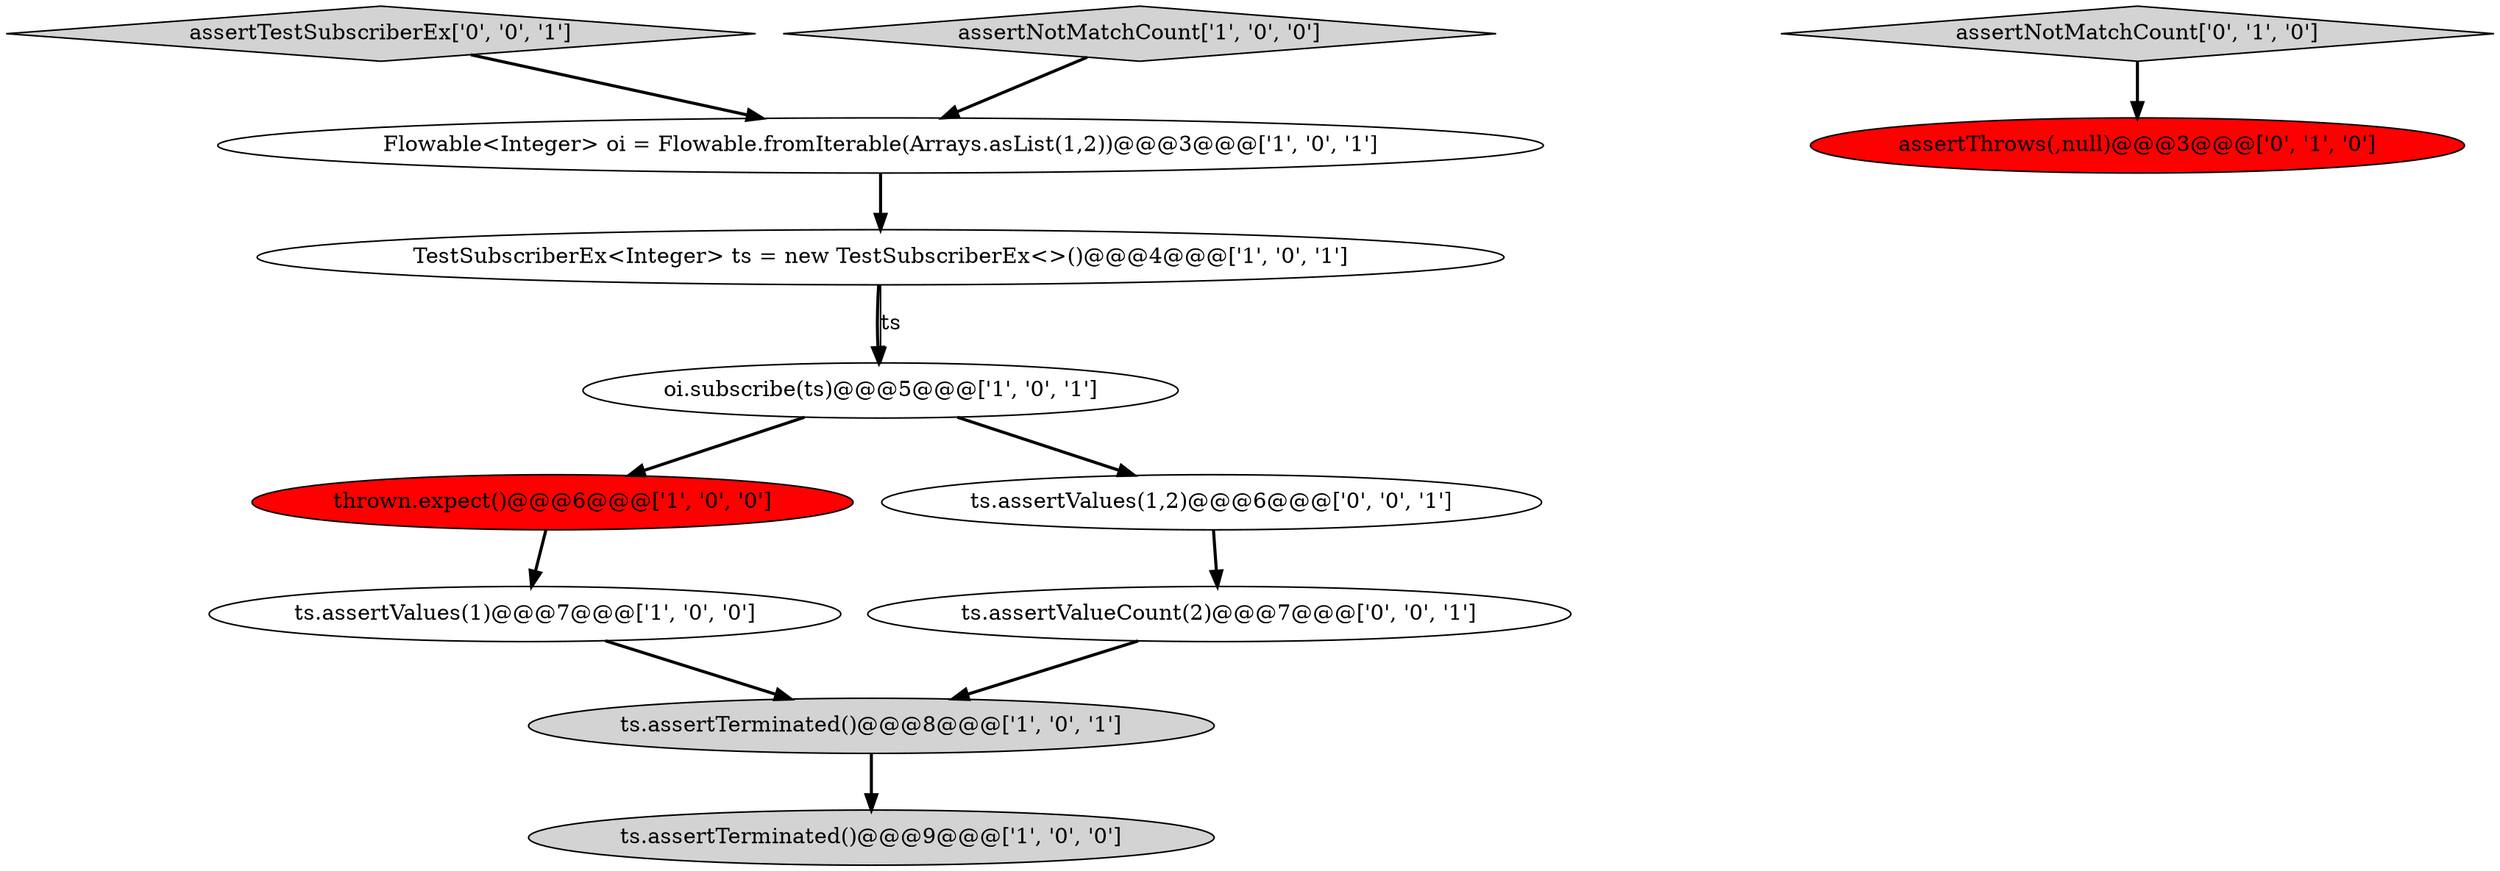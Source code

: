 digraph {
5 [style = filled, label = "ts.assertTerminated()@@@8@@@['1', '0', '1']", fillcolor = lightgray, shape = ellipse image = "AAA0AAABBB1BBB"];
0 [style = filled, label = "oi.subscribe(ts)@@@5@@@['1', '0', '1']", fillcolor = white, shape = ellipse image = "AAA0AAABBB1BBB"];
7 [style = filled, label = "Flowable<Integer> oi = Flowable.fromIterable(Arrays.asList(1,2))@@@3@@@['1', '0', '1']", fillcolor = white, shape = ellipse image = "AAA0AAABBB1BBB"];
11 [style = filled, label = "assertTestSubscriberEx['0', '0', '1']", fillcolor = lightgray, shape = diamond image = "AAA0AAABBB3BBB"];
9 [style = filled, label = "assertNotMatchCount['0', '1', '0']", fillcolor = lightgray, shape = diamond image = "AAA0AAABBB2BBB"];
1 [style = filled, label = "TestSubscriberEx<Integer> ts = new TestSubscriberEx<>()@@@4@@@['1', '0', '1']", fillcolor = white, shape = ellipse image = "AAA0AAABBB1BBB"];
2 [style = filled, label = "thrown.expect()@@@6@@@['1', '0', '0']", fillcolor = red, shape = ellipse image = "AAA1AAABBB1BBB"];
6 [style = filled, label = "ts.assertTerminated()@@@9@@@['1', '0', '0']", fillcolor = lightgray, shape = ellipse image = "AAA0AAABBB1BBB"];
3 [style = filled, label = "ts.assertValues(1)@@@7@@@['1', '0', '0']", fillcolor = white, shape = ellipse image = "AAA0AAABBB1BBB"];
10 [style = filled, label = "ts.assertValues(1,2)@@@6@@@['0', '0', '1']", fillcolor = white, shape = ellipse image = "AAA0AAABBB3BBB"];
8 [style = filled, label = "assertThrows(,null)@@@3@@@['0', '1', '0']", fillcolor = red, shape = ellipse image = "AAA1AAABBB2BBB"];
4 [style = filled, label = "assertNotMatchCount['1', '0', '0']", fillcolor = lightgray, shape = diamond image = "AAA0AAABBB1BBB"];
12 [style = filled, label = "ts.assertValueCount(2)@@@7@@@['0', '0', '1']", fillcolor = white, shape = ellipse image = "AAA0AAABBB3BBB"];
3->5 [style = bold, label=""];
0->10 [style = bold, label=""];
11->7 [style = bold, label=""];
7->1 [style = bold, label=""];
1->0 [style = bold, label=""];
5->6 [style = bold, label=""];
12->5 [style = bold, label=""];
9->8 [style = bold, label=""];
10->12 [style = bold, label=""];
4->7 [style = bold, label=""];
2->3 [style = bold, label=""];
0->2 [style = bold, label=""];
1->0 [style = solid, label="ts"];
}
